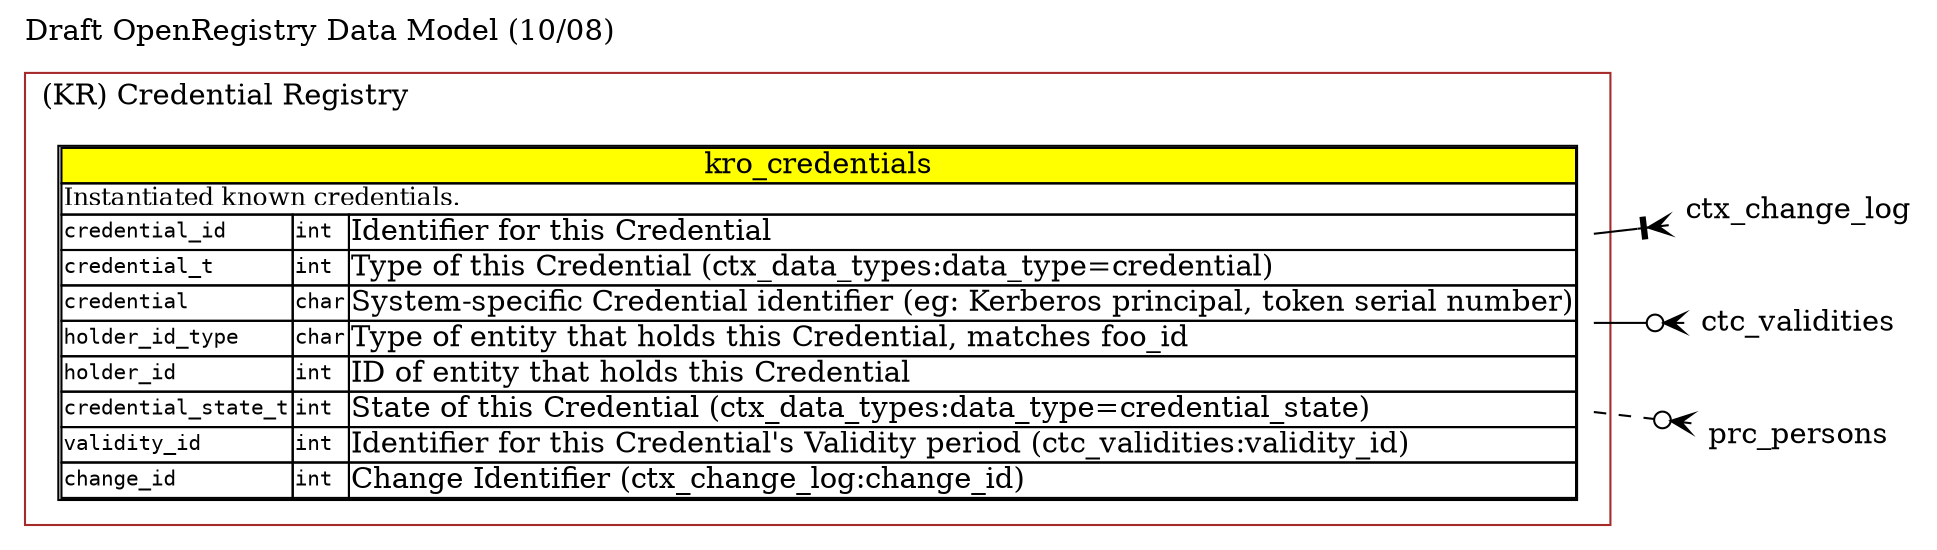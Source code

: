 /*
 * Version: $Revision: 1.3 $
 * Date: $Date: 2008/10/21 03:00:21 $
 */

digraph ORDATAMODEL {
  graph [label="Draft OpenRegistry Data Model (10/08)", labelloc="t", labeljust="l", rankdir="LR"]
  node [shape=plaintext, labeljust="l"]

  /*
   * Credential Registry cluster
   */

  subgraph cluster_KR {
    label = "(KR) Credential Registry";
    color = "brown";

    /*
     * Credentials
     */

    kro_credentials [label=<<table cellborder="1" cellpadding="0" cellspacing="0">
<tr>
 <td bgcolor="yellow" colspan="3"><font point-size="14">kro_credentials</font></td>
</tr>
<tr>
 <td align="left" colspan="3"><font point-size="12">Instantiated known credentials.</font></td>
</tr>
<tr>
 <td align="left"><font face="Courier" point-size="10">credential_id</font></td>
 <td align="left"><font face="Courier" point-size="10">int</font></td>
 <td align="left">Identifier for this Credential</td>
</tr>
<tr>
 <td align="left"><font face="Courier" point-size="10">credential_t</font></td>
 <td align="left"><font face="Courier" point-size="10">int</font></td>
 <td align="left">Type of this Credential (ctx_data_types:data_type=credential)</td>
</tr>
<tr>
 <td align="left"><font face="Courier" point-size="10">credential</font></td>
 <td align="left"><font face="Courier" point-size="10">char</font></td>
 <td align="left">System-specific Credential identifier (eg: Kerberos principal, token serial number)</td>
</tr>
<tr>
 <td align="left"><font face="Courier" point-size="10">holder_id_type</font></td>
 <td align="left"><font face="Courier" point-size="10">char</font></td>
 <td align="left">Type of entity that holds this Credential, matches foo_id</td>
</tr>
<tr>
 <td align="left"><font face="Courier" point-size="10">holder_id</font></td>
 <td align="left"><font face="Courier" point-size="10">int</font></td>
 <td align="left">ID of entity that holds this Credential</td>
</tr>
<tr>
 <td align="left"><font face="Courier" point-size="10">credential_state_t</font></td>
 <td align="left"><font face="Courier" point-size="10">int</font></td>
 <td align="left">State of this Credential (ctx_data_types:data_type=credential_state)</td>
</tr>
<tr>
 <td align="left"><font face="Courier" point-size="10">validity_id</font></td>
 <td align="left"><font face="Courier" point-size="10">int</font></td>
 <td align="left">Identifier for this Credential's Validity period (ctc_validities:validity_id)</td>
</tr>
<tr>
 <td align="left"><font face="Courier" point-size="10">change_id</font></td>
 <td align="left"><font face="Courier" point-size="10">int</font></td>
 <td align="left">Change Identifier (ctx_change_log:change_id)</td>
</tr>
   </table>>];
  } /* cluster_KR */

  /*
   * relations
   *
   * 0/1: odottee
   * 1: teetee
   * 0+: crowodot
   * 1+: crowotee
   *
   * x->y each x has arrowtail y's, each y has arrowhead x's
   *
   */
  
  kro_credentials -> ctx_change_log [arrowhead="crowotee", arrowtail="teetee"];
  kro_credentials -> ctc_validities [arrowhead="crowodot", arrowtail="teetee"];
  kro_credentials -> prc_persons [arrowhead="crowodot", arrowtail="teetee", style="dashed"];
}
